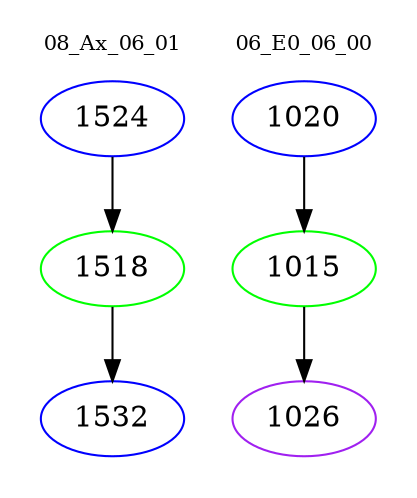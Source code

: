 digraph{
subgraph cluster_0 {
color = white
label = "08_Ax_06_01";
fontsize=10;
T0_1524 [label="1524", color="blue"]
T0_1524 -> T0_1518 [color="black"]
T0_1518 [label="1518", color="green"]
T0_1518 -> T0_1532 [color="black"]
T0_1532 [label="1532", color="blue"]
}
subgraph cluster_1 {
color = white
label = "06_E0_06_00";
fontsize=10;
T1_1020 [label="1020", color="blue"]
T1_1020 -> T1_1015 [color="black"]
T1_1015 [label="1015", color="green"]
T1_1015 -> T1_1026 [color="black"]
T1_1026 [label="1026", color="purple"]
}
}
